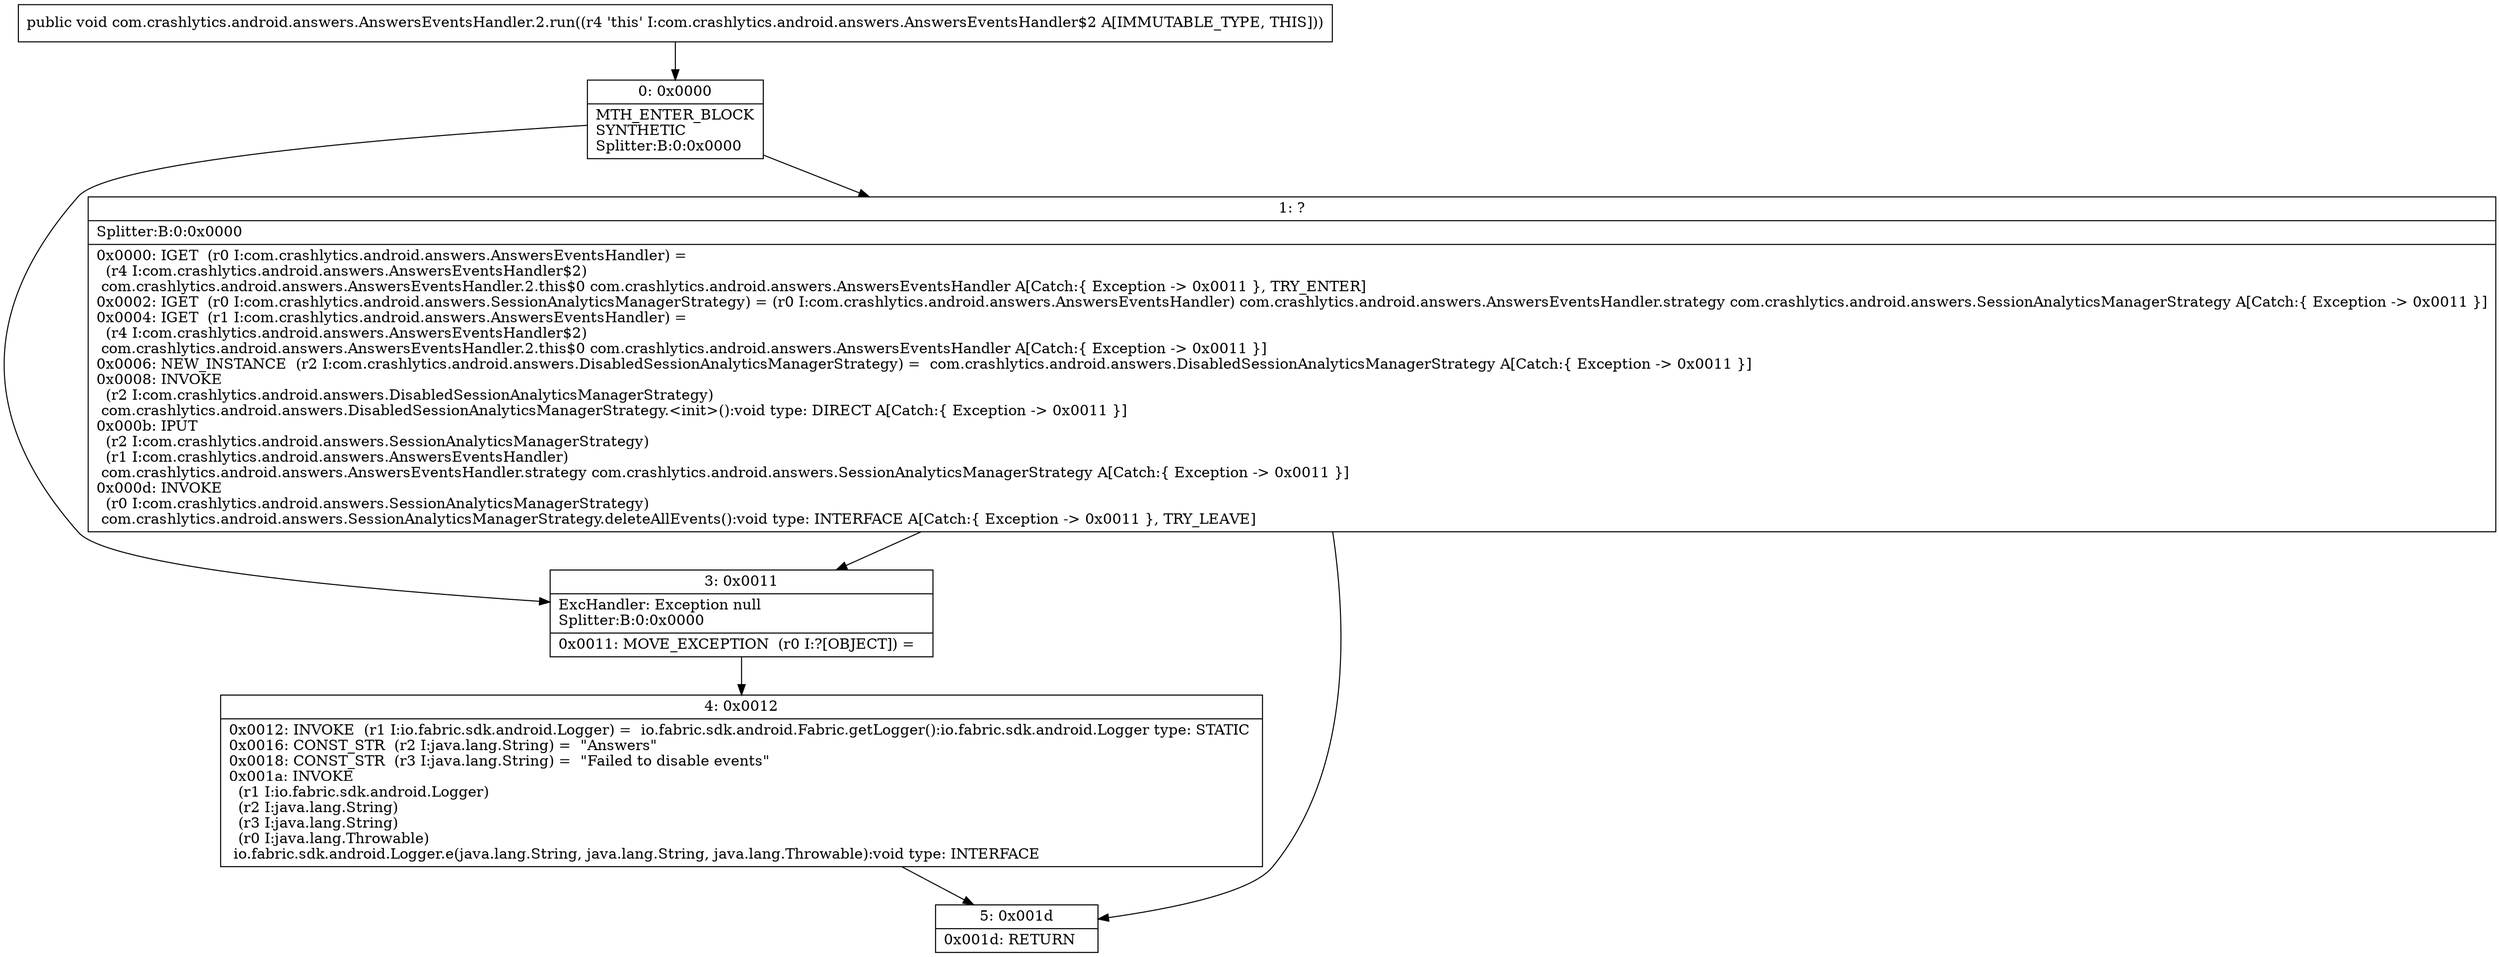digraph "CFG forcom.crashlytics.android.answers.AnswersEventsHandler.2.run()V" {
Node_0 [shape=record,label="{0\:\ 0x0000|MTH_ENTER_BLOCK\lSYNTHETIC\lSplitter:B:0:0x0000\l}"];
Node_1 [shape=record,label="{1\:\ ?|Splitter:B:0:0x0000\l|0x0000: IGET  (r0 I:com.crashlytics.android.answers.AnswersEventsHandler) = \l  (r4 I:com.crashlytics.android.answers.AnswersEventsHandler$2)\l com.crashlytics.android.answers.AnswersEventsHandler.2.this$0 com.crashlytics.android.answers.AnswersEventsHandler A[Catch:\{ Exception \-\> 0x0011 \}, TRY_ENTER]\l0x0002: IGET  (r0 I:com.crashlytics.android.answers.SessionAnalyticsManagerStrategy) = (r0 I:com.crashlytics.android.answers.AnswersEventsHandler) com.crashlytics.android.answers.AnswersEventsHandler.strategy com.crashlytics.android.answers.SessionAnalyticsManagerStrategy A[Catch:\{ Exception \-\> 0x0011 \}]\l0x0004: IGET  (r1 I:com.crashlytics.android.answers.AnswersEventsHandler) = \l  (r4 I:com.crashlytics.android.answers.AnswersEventsHandler$2)\l com.crashlytics.android.answers.AnswersEventsHandler.2.this$0 com.crashlytics.android.answers.AnswersEventsHandler A[Catch:\{ Exception \-\> 0x0011 \}]\l0x0006: NEW_INSTANCE  (r2 I:com.crashlytics.android.answers.DisabledSessionAnalyticsManagerStrategy) =  com.crashlytics.android.answers.DisabledSessionAnalyticsManagerStrategy A[Catch:\{ Exception \-\> 0x0011 \}]\l0x0008: INVOKE  \l  (r2 I:com.crashlytics.android.answers.DisabledSessionAnalyticsManagerStrategy)\l com.crashlytics.android.answers.DisabledSessionAnalyticsManagerStrategy.\<init\>():void type: DIRECT A[Catch:\{ Exception \-\> 0x0011 \}]\l0x000b: IPUT  \l  (r2 I:com.crashlytics.android.answers.SessionAnalyticsManagerStrategy)\l  (r1 I:com.crashlytics.android.answers.AnswersEventsHandler)\l com.crashlytics.android.answers.AnswersEventsHandler.strategy com.crashlytics.android.answers.SessionAnalyticsManagerStrategy A[Catch:\{ Exception \-\> 0x0011 \}]\l0x000d: INVOKE  \l  (r0 I:com.crashlytics.android.answers.SessionAnalyticsManagerStrategy)\l com.crashlytics.android.answers.SessionAnalyticsManagerStrategy.deleteAllEvents():void type: INTERFACE A[Catch:\{ Exception \-\> 0x0011 \}, TRY_LEAVE]\l}"];
Node_3 [shape=record,label="{3\:\ 0x0011|ExcHandler: Exception null\lSplitter:B:0:0x0000\l|0x0011: MOVE_EXCEPTION  (r0 I:?[OBJECT]) =  \l}"];
Node_4 [shape=record,label="{4\:\ 0x0012|0x0012: INVOKE  (r1 I:io.fabric.sdk.android.Logger) =  io.fabric.sdk.android.Fabric.getLogger():io.fabric.sdk.android.Logger type: STATIC \l0x0016: CONST_STR  (r2 I:java.lang.String) =  \"Answers\" \l0x0018: CONST_STR  (r3 I:java.lang.String) =  \"Failed to disable events\" \l0x001a: INVOKE  \l  (r1 I:io.fabric.sdk.android.Logger)\l  (r2 I:java.lang.String)\l  (r3 I:java.lang.String)\l  (r0 I:java.lang.Throwable)\l io.fabric.sdk.android.Logger.e(java.lang.String, java.lang.String, java.lang.Throwable):void type: INTERFACE \l}"];
Node_5 [shape=record,label="{5\:\ 0x001d|0x001d: RETURN   \l}"];
MethodNode[shape=record,label="{public void com.crashlytics.android.answers.AnswersEventsHandler.2.run((r4 'this' I:com.crashlytics.android.answers.AnswersEventsHandler$2 A[IMMUTABLE_TYPE, THIS])) }"];
MethodNode -> Node_0;
Node_0 -> Node_1;
Node_0 -> Node_3;
Node_1 -> Node_3;
Node_1 -> Node_5;
Node_3 -> Node_4;
Node_4 -> Node_5;
}


